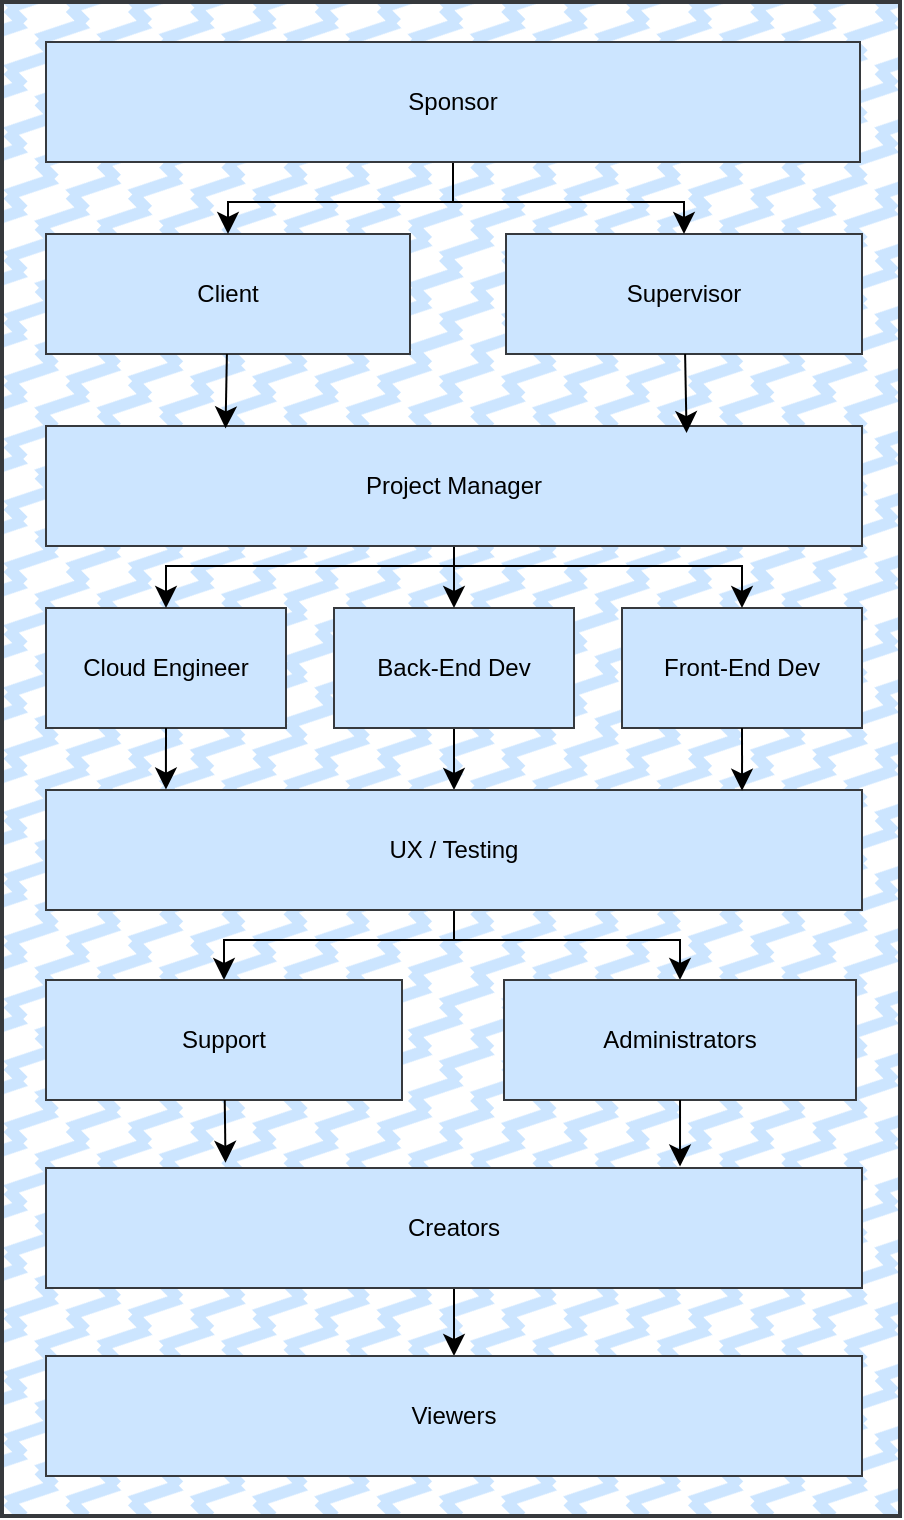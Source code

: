 <mxfile version="24.7.13">
  <diagram name="Page-1" id="8gScbv8QGCCl6xXyLt8Q">
    <mxGraphModel dx="1141" dy="1158" grid="0" gridSize="10" guides="1" tooltips="1" connect="1" arrows="1" fold="1" page="0" pageScale="1" pageWidth="850" pageHeight="1100" math="0" shadow="0">
      <root>
        <mxCell id="0" />
        <mxCell id="1" parent="0" />
        <mxCell id="D1xGsc29V1WM8a01vKyT-14" value="" style="rounded=0;whiteSpace=wrap;html=1;fillColor=#cce5ff;strokeColor=#36393d;fillStyle=zigzag-line;strokeWidth=2;" vertex="1" parent="1">
          <mxGeometry x="-235" y="-66" width="449" height="757" as="geometry" />
        </mxCell>
        <mxCell id="D1xGsc29V1WM8a01vKyT-23" style="edgeStyle=none;curved=1;rounded=0;orthogonalLoop=1;jettySize=auto;html=1;fontSize=12;startSize=8;endSize=8;" edge="1" parent="1" source="D1xGsc29V1WM8a01vKyT-1" target="D1xGsc29V1WM8a01vKyT-4">
          <mxGeometry relative="1" as="geometry" />
        </mxCell>
        <mxCell id="D1xGsc29V1WM8a01vKyT-1" value="Back-End Dev" style="rounded=0;whiteSpace=wrap;html=1;fillColor=#cce5ff;strokeColor=#36393d;" vertex="1" parent="1">
          <mxGeometry x="-69" y="237" width="120" height="60" as="geometry" />
        </mxCell>
        <mxCell id="D1xGsc29V1WM8a01vKyT-2" value="&lt;div&gt;Cloud Engineer&lt;/div&gt;" style="rounded=0;whiteSpace=wrap;html=1;fillColor=#cce5ff;strokeColor=#36393d;" vertex="1" parent="1">
          <mxGeometry x="-213" y="237" width="120" height="60" as="geometry" />
        </mxCell>
        <mxCell id="D1xGsc29V1WM8a01vKyT-3" value="Front-End Dev" style="rounded=0;whiteSpace=wrap;html=1;fillColor=#cce5ff;strokeColor=#36393d;" vertex="1" parent="1">
          <mxGeometry x="75" y="237" width="120" height="60" as="geometry" />
        </mxCell>
        <mxCell id="D1xGsc29V1WM8a01vKyT-26" style="edgeStyle=orthogonalEdgeStyle;rounded=0;orthogonalLoop=1;jettySize=auto;html=1;entryX=0.5;entryY=0;entryDx=0;entryDy=0;fontSize=12;startSize=8;endSize=8;" edge="1" parent="1" source="D1xGsc29V1WM8a01vKyT-4" target="D1xGsc29V1WM8a01vKyT-11">
          <mxGeometry relative="1" as="geometry">
            <Array as="points">
              <mxPoint x="-9" y="403" />
              <mxPoint x="-124" y="403" />
            </Array>
          </mxGeometry>
        </mxCell>
        <mxCell id="D1xGsc29V1WM8a01vKyT-27" style="edgeStyle=orthogonalEdgeStyle;rounded=0;orthogonalLoop=1;jettySize=auto;html=1;entryX=0.5;entryY=0;entryDx=0;entryDy=0;fontSize=12;startSize=8;endSize=8;" edge="1" parent="1" target="D1xGsc29V1WM8a01vKyT-13">
          <mxGeometry relative="1" as="geometry">
            <mxPoint x="-8.983" y="380" as="sourcePoint" />
            <mxPoint x="104" y="415" as="targetPoint" />
            <Array as="points">
              <mxPoint x="-9" y="403" />
              <mxPoint x="104" y="403" />
            </Array>
          </mxGeometry>
        </mxCell>
        <mxCell id="D1xGsc29V1WM8a01vKyT-4" value="UX / Testing" style="rounded=0;whiteSpace=wrap;html=1;fillColor=#cce5ff;strokeColor=#36393d;" vertex="1" parent="1">
          <mxGeometry x="-213" y="328" width="408" height="60" as="geometry" />
        </mxCell>
        <mxCell id="D1xGsc29V1WM8a01vKyT-20" style="edgeStyle=orthogonalEdgeStyle;rounded=0;orthogonalLoop=1;jettySize=auto;html=1;entryX=0.5;entryY=0;entryDx=0;entryDy=0;fontSize=12;startSize=8;endSize=8;" edge="1" parent="1" source="D1xGsc29V1WM8a01vKyT-5" target="D1xGsc29V1WM8a01vKyT-2">
          <mxGeometry relative="1" as="geometry">
            <Array as="points">
              <mxPoint x="-9" y="216" />
              <mxPoint x="-153" y="216" />
            </Array>
          </mxGeometry>
        </mxCell>
        <mxCell id="D1xGsc29V1WM8a01vKyT-21" style="edgeStyle=none;curved=1;rounded=0;orthogonalLoop=1;jettySize=auto;html=1;entryX=0.5;entryY=0;entryDx=0;entryDy=0;fontSize=12;startSize=8;endSize=8;" edge="1" parent="1" source="D1xGsc29V1WM8a01vKyT-5" target="D1xGsc29V1WM8a01vKyT-1">
          <mxGeometry relative="1" as="geometry" />
        </mxCell>
        <mxCell id="D1xGsc29V1WM8a01vKyT-22" style="edgeStyle=orthogonalEdgeStyle;rounded=0;orthogonalLoop=1;jettySize=auto;html=1;entryX=0.5;entryY=0;entryDx=0;entryDy=0;fontSize=12;startSize=8;endSize=8;" edge="1" parent="1" source="D1xGsc29V1WM8a01vKyT-5" target="D1xGsc29V1WM8a01vKyT-3">
          <mxGeometry relative="1" as="geometry">
            <Array as="points">
              <mxPoint x="-9" y="216" />
              <mxPoint x="135" y="216" />
            </Array>
          </mxGeometry>
        </mxCell>
        <mxCell id="D1xGsc29V1WM8a01vKyT-5" value="Project Manager" style="rounded=0;whiteSpace=wrap;html=1;fillColor=#cce5ff;strokeColor=#36393d;" vertex="1" parent="1">
          <mxGeometry x="-213" y="146" width="408" height="60" as="geometry" />
        </mxCell>
        <mxCell id="D1xGsc29V1WM8a01vKyT-7" value="Client" style="rounded=0;whiteSpace=wrap;html=1;fillColor=#cce5ff;strokeColor=#36393d;" vertex="1" parent="1">
          <mxGeometry x="-213" y="50" width="182" height="60" as="geometry" />
        </mxCell>
        <mxCell id="D1xGsc29V1WM8a01vKyT-8" value="Supervisor" style="rounded=0;whiteSpace=wrap;html=1;fillColor=#cce5ff;strokeColor=#36393d;" vertex="1" parent="1">
          <mxGeometry x="17" y="50" width="178" height="60" as="geometry" />
        </mxCell>
        <mxCell id="D1xGsc29V1WM8a01vKyT-16" value="" style="edgeStyle=orthogonalEdgeStyle;rounded=0;orthogonalLoop=1;jettySize=auto;html=1;fontSize=12;startSize=8;endSize=8;" edge="1" parent="1" source="D1xGsc29V1WM8a01vKyT-9" target="D1xGsc29V1WM8a01vKyT-8">
          <mxGeometry relative="1" as="geometry" />
        </mxCell>
        <mxCell id="D1xGsc29V1WM8a01vKyT-17" style="edgeStyle=orthogonalEdgeStyle;rounded=0;orthogonalLoop=1;jettySize=auto;html=1;entryX=0.5;entryY=0;entryDx=0;entryDy=0;fontSize=12;startSize=8;endSize=8;" edge="1" parent="1" source="D1xGsc29V1WM8a01vKyT-9" target="D1xGsc29V1WM8a01vKyT-7">
          <mxGeometry relative="1" as="geometry" />
        </mxCell>
        <mxCell id="D1xGsc29V1WM8a01vKyT-9" value="Sponsor" style="rounded=0;whiteSpace=wrap;html=1;fillColor=#cce5ff;strokeColor=#36393d;" vertex="1" parent="1">
          <mxGeometry x="-213" y="-46" width="407" height="60" as="geometry" />
        </mxCell>
        <mxCell id="D1xGsc29V1WM8a01vKyT-30" style="edgeStyle=none;curved=1;rounded=0;orthogonalLoop=1;jettySize=auto;html=1;entryX=0.5;entryY=0;entryDx=0;entryDy=0;fontSize=12;startSize=8;endSize=8;" edge="1" parent="1" source="D1xGsc29V1WM8a01vKyT-10" target="D1xGsc29V1WM8a01vKyT-12">
          <mxGeometry relative="1" as="geometry" />
        </mxCell>
        <mxCell id="D1xGsc29V1WM8a01vKyT-10" value="Creators" style="rounded=0;whiteSpace=wrap;html=1;fillColor=#cce5ff;strokeColor=#36393d;" vertex="1" parent="1">
          <mxGeometry x="-213" y="517" width="408" height="60" as="geometry" />
        </mxCell>
        <mxCell id="D1xGsc29V1WM8a01vKyT-11" value="Support" style="rounded=0;whiteSpace=wrap;html=1;fillColor=#cce5ff;strokeColor=#36393d;" vertex="1" parent="1">
          <mxGeometry x="-213" y="423" width="178" height="60" as="geometry" />
        </mxCell>
        <mxCell id="D1xGsc29V1WM8a01vKyT-12" value="Viewers" style="rounded=0;whiteSpace=wrap;html=1;fillColor=#cce5ff;strokeColor=#36393d;" vertex="1" parent="1">
          <mxGeometry x="-213" y="611" width="408" height="60" as="geometry" />
        </mxCell>
        <mxCell id="D1xGsc29V1WM8a01vKyT-13" value="Administrators" style="rounded=0;whiteSpace=wrap;html=1;fillColor=#cce5ff;strokeColor=#36393d;" vertex="1" parent="1">
          <mxGeometry x="16" y="423" width="176" height="60" as="geometry" />
        </mxCell>
        <mxCell id="D1xGsc29V1WM8a01vKyT-18" style="edgeStyle=none;curved=1;rounded=0;orthogonalLoop=1;jettySize=auto;html=1;entryX=0.785;entryY=0.059;entryDx=0;entryDy=0;entryPerimeter=0;fontSize=12;startSize=8;endSize=8;" edge="1" parent="1" source="D1xGsc29V1WM8a01vKyT-8" target="D1xGsc29V1WM8a01vKyT-5">
          <mxGeometry relative="1" as="geometry" />
        </mxCell>
        <mxCell id="D1xGsc29V1WM8a01vKyT-19" style="edgeStyle=none;curved=1;rounded=0;orthogonalLoop=1;jettySize=auto;html=1;entryX=0.22;entryY=0.02;entryDx=0;entryDy=0;entryPerimeter=0;fontSize=12;startSize=8;endSize=8;" edge="1" parent="1" source="D1xGsc29V1WM8a01vKyT-7" target="D1xGsc29V1WM8a01vKyT-5">
          <mxGeometry relative="1" as="geometry" />
        </mxCell>
        <mxCell id="D1xGsc29V1WM8a01vKyT-24" style="edgeStyle=none;curved=1;rounded=0;orthogonalLoop=1;jettySize=auto;html=1;entryX=0.853;entryY=0.006;entryDx=0;entryDy=0;entryPerimeter=0;fontSize=12;startSize=8;endSize=8;" edge="1" parent="1" source="D1xGsc29V1WM8a01vKyT-3" target="D1xGsc29V1WM8a01vKyT-4">
          <mxGeometry relative="1" as="geometry" />
        </mxCell>
        <mxCell id="D1xGsc29V1WM8a01vKyT-25" style="edgeStyle=none;curved=1;rounded=0;orthogonalLoop=1;jettySize=auto;html=1;entryX=0.147;entryY=-0.004;entryDx=0;entryDy=0;entryPerimeter=0;fontSize=12;startSize=8;endSize=8;" edge="1" parent="1" source="D1xGsc29V1WM8a01vKyT-2" target="D1xGsc29V1WM8a01vKyT-4">
          <mxGeometry relative="1" as="geometry" />
        </mxCell>
        <mxCell id="D1xGsc29V1WM8a01vKyT-28" style="edgeStyle=none;curved=1;rounded=0;orthogonalLoop=1;jettySize=auto;html=1;entryX=0.777;entryY=-0.013;entryDx=0;entryDy=0;entryPerimeter=0;fontSize=12;startSize=8;endSize=8;" edge="1" parent="1" source="D1xGsc29V1WM8a01vKyT-13" target="D1xGsc29V1WM8a01vKyT-10">
          <mxGeometry relative="1" as="geometry" />
        </mxCell>
        <mxCell id="D1xGsc29V1WM8a01vKyT-29" style="edgeStyle=none;curved=1;rounded=0;orthogonalLoop=1;jettySize=auto;html=1;entryX=0.22;entryY=-0.043;entryDx=0;entryDy=0;entryPerimeter=0;fontSize=12;startSize=8;endSize=8;" edge="1" parent="1" source="D1xGsc29V1WM8a01vKyT-11" target="D1xGsc29V1WM8a01vKyT-10">
          <mxGeometry relative="1" as="geometry" />
        </mxCell>
      </root>
    </mxGraphModel>
  </diagram>
</mxfile>
